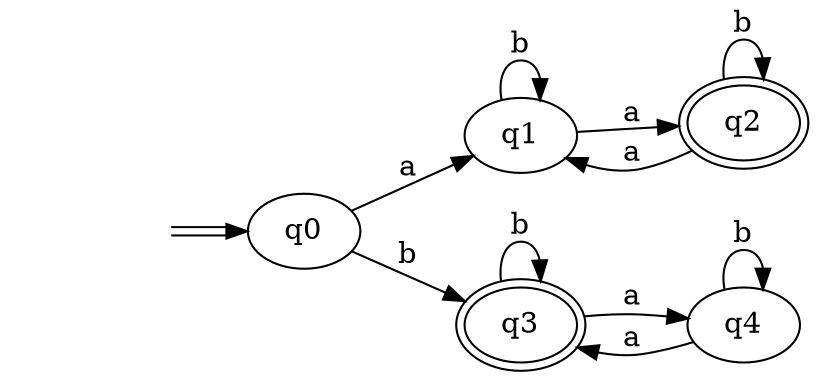 digraph Automaton { 
  rankdir = LR
  0 [label="q0"];  1 [label="q1"];  2 [label="q2",peripheries=2];  3 [label="q3",peripheries=2];  4 [label="q4"];  start0 [style=invis]
  start0 -> 0[color="black:white:black"]
  0 -> 1 [label = "a" ]
  0 -> 3 [label = "b" ]
  1 -> 2 [label = "a" ]
  1 -> 1 [label = "b" ]
  2 -> 1 [label = "a" ]
  2 -> 2 [label = "b" ]
  3 -> 4 [label = "a" ]
  3 -> 3 [label = "b" ]
  4 -> 3 [label = "a" ]
  4 -> 4 [label = "b" ]
}

